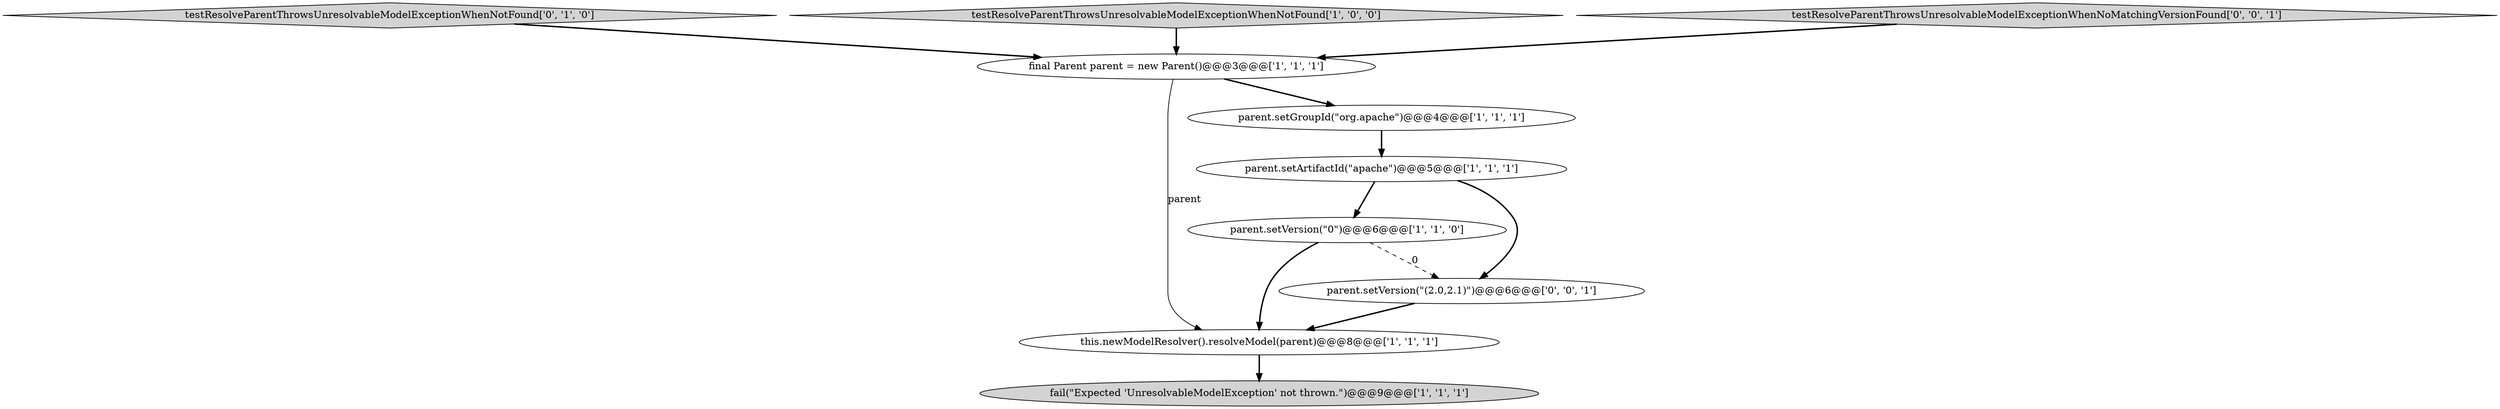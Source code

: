 digraph {
4 [style = filled, label = "parent.setVersion(\"0\")@@@6@@@['1', '1', '0']", fillcolor = white, shape = ellipse image = "AAA0AAABBB1BBB"];
0 [style = filled, label = "fail(\"Expected 'UnresolvableModelException' not thrown.\")@@@9@@@['1', '1', '1']", fillcolor = lightgray, shape = ellipse image = "AAA0AAABBB1BBB"];
5 [style = filled, label = "this.newModelResolver().resolveModel(parent)@@@8@@@['1', '1', '1']", fillcolor = white, shape = ellipse image = "AAA0AAABBB1BBB"];
6 [style = filled, label = "final Parent parent = new Parent()@@@3@@@['1', '1', '1']", fillcolor = white, shape = ellipse image = "AAA0AAABBB1BBB"];
3 [style = filled, label = "parent.setGroupId(\"org.apache\")@@@4@@@['1', '1', '1']", fillcolor = white, shape = ellipse image = "AAA0AAABBB1BBB"];
7 [style = filled, label = "testResolveParentThrowsUnresolvableModelExceptionWhenNotFound['0', '1', '0']", fillcolor = lightgray, shape = diamond image = "AAA0AAABBB2BBB"];
2 [style = filled, label = "testResolveParentThrowsUnresolvableModelExceptionWhenNotFound['1', '0', '0']", fillcolor = lightgray, shape = diamond image = "AAA0AAABBB1BBB"];
9 [style = filled, label = "parent.setVersion(\"(2.0,2.1)\")@@@6@@@['0', '0', '1']", fillcolor = white, shape = ellipse image = "AAA0AAABBB3BBB"];
8 [style = filled, label = "testResolveParentThrowsUnresolvableModelExceptionWhenNoMatchingVersionFound['0', '0', '1']", fillcolor = lightgray, shape = diamond image = "AAA0AAABBB3BBB"];
1 [style = filled, label = "parent.setArtifactId(\"apache\")@@@5@@@['1', '1', '1']", fillcolor = white, shape = ellipse image = "AAA0AAABBB1BBB"];
2->6 [style = bold, label=""];
4->5 [style = bold, label=""];
7->6 [style = bold, label=""];
5->0 [style = bold, label=""];
6->5 [style = solid, label="parent"];
1->9 [style = bold, label=""];
8->6 [style = bold, label=""];
9->5 [style = bold, label=""];
6->3 [style = bold, label=""];
4->9 [style = dashed, label="0"];
3->1 [style = bold, label=""];
1->4 [style = bold, label=""];
}
